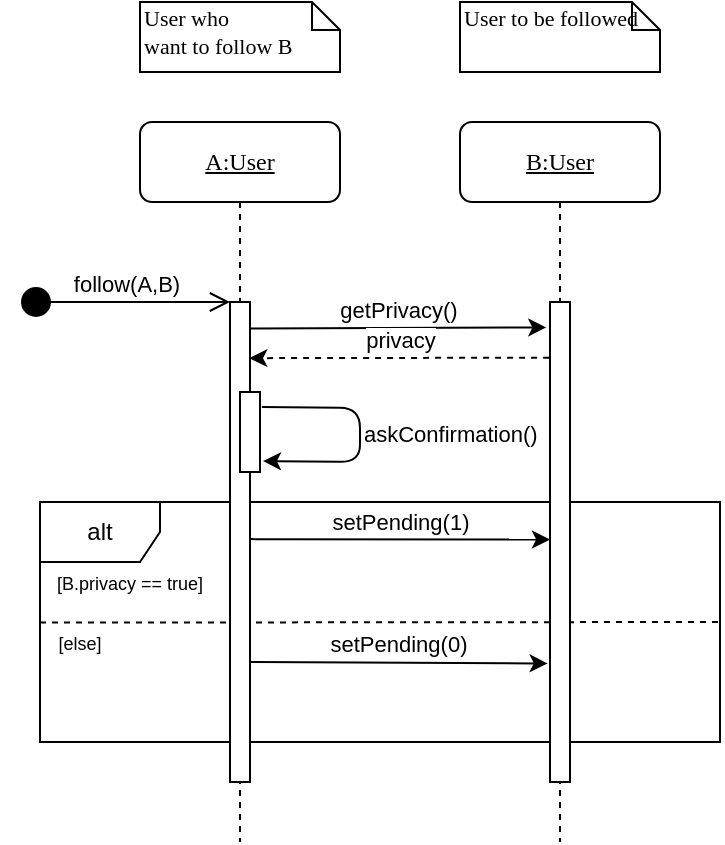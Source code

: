 <mxfile version="13.0.3" type="device"><diagram name="Page-1" id="13e1069c-82ec-6db2-03f1-153e76fe0fe0"><mxGraphModel dx="488" dy="286" grid="1" gridSize="10" guides="1" tooltips="1" connect="1" arrows="1" fold="1" page="1" pageScale="1" pageWidth="1100" pageHeight="850" background="#ffffff" math="0" shadow="0"><root><mxCell id="0"/><mxCell id="1" parent="0"/><mxCell id="RdYqkUsbzu6zwM44UYpW-9" value="" style="endArrow=none;dashed=1;html=1;exitX=0.002;exitY=0.502;exitDx=0;exitDy=0;exitPerimeter=0;" parent="1" edge="1"><mxGeometry width="50" height="50" relative="1" as="geometry"><mxPoint x="60" y="350.3" as="sourcePoint"/><mxPoint x="400" y="350" as="targetPoint"/></mxGeometry></mxCell><mxCell id="RdYqkUsbzu6zwM44UYpW-6" value="alt" style="shape=umlFrame;whiteSpace=wrap;html=1;" parent="1" vertex="1"><mxGeometry x="60" y="290" width="340" height="120" as="geometry"/></mxCell><mxCell id="7baba1c4bc27f4b0-2" value="&lt;u&gt;B:User&lt;/u&gt;" style="shape=umlLifeline;perimeter=lifelinePerimeter;whiteSpace=wrap;html=1;container=1;collapsible=0;recursiveResize=0;outlineConnect=0;rounded=1;shadow=0;comic=0;labelBackgroundColor=none;strokeWidth=1;fontFamily=Verdana;fontSize=12;align=center;" parent="1" vertex="1"><mxGeometry x="270" y="100" width="100" height="360" as="geometry"/></mxCell><mxCell id="7baba1c4bc27f4b0-10" value="" style="html=1;points=[];perimeter=orthogonalPerimeter;rounded=0;shadow=0;comic=0;labelBackgroundColor=none;strokeWidth=1;fontFamily=Verdana;fontSize=12;align=center;" parent="7baba1c4bc27f4b0-2" vertex="1"><mxGeometry x="45" y="90" width="10" height="240" as="geometry"/></mxCell><mxCell id="7baba1c4bc27f4b0-8" value="&lt;u&gt;A:User&lt;/u&gt;" style="shape=umlLifeline;perimeter=lifelinePerimeter;whiteSpace=wrap;html=1;container=1;collapsible=0;recursiveResize=0;outlineConnect=0;rounded=1;shadow=0;comic=0;labelBackgroundColor=none;strokeWidth=1;fontFamily=Verdana;fontSize=12;align=center;" parent="1" vertex="1"><mxGeometry x="110" y="100" width="100" height="360" as="geometry"/></mxCell><mxCell id="7baba1c4bc27f4b0-9" value="" style="html=1;points=[];perimeter=orthogonalPerimeter;rounded=0;shadow=0;comic=0;labelBackgroundColor=none;strokeWidth=1;fontFamily=Verdana;fontSize=12;align=center;" parent="7baba1c4bc27f4b0-8" vertex="1"><mxGeometry x="45" y="90" width="10" height="240" as="geometry"/></mxCell><mxCell id="7baba1c4bc27f4b0-40" value="&lt;font style=&quot;font-size: 11px&quot;&gt;User who&lt;br&gt;want to follow B&lt;/font&gt;" style="shape=note;whiteSpace=wrap;html=1;size=14;verticalAlign=top;align=left;spacingTop=-6;rounded=0;shadow=0;comic=0;labelBackgroundColor=none;strokeWidth=1;fontFamily=Verdana;fontSize=12" parent="1" vertex="1"><mxGeometry x="110" y="40" width="100" height="35" as="geometry"/></mxCell><mxCell id="7baba1c4bc27f4b0-41" value="&lt;font style=&quot;font-size: 11px&quot;&gt;User to be followed&lt;/font&gt;" style="shape=note;whiteSpace=wrap;html=1;size=14;verticalAlign=top;align=left;spacingTop=-6;rounded=0;shadow=0;comic=0;labelBackgroundColor=none;strokeWidth=1;fontFamily=Verdana;fontSize=12" parent="1" vertex="1"><mxGeometry x="270" y="40" width="100" height="35" as="geometry"/></mxCell><mxCell id="ivGdjOSFw-aR2tJ6jrJU-1" value="follow(A,B)" style="html=1;verticalAlign=bottom;startArrow=circle;startFill=1;endArrow=open;startSize=6;endSize=8;" parent="1" edge="1" target="7baba1c4bc27f4b0-9"><mxGeometry width="80" relative="1" as="geometry"><mxPoint x="50" y="190" as="sourcePoint"/><mxPoint x="145" y="190" as="targetPoint"/></mxGeometry></mxCell><mxCell id="1HTQ2M5M5Dj5Dm883O6j-6" value="getPrivacy()" style="endArrow=classic;html=1;exitX=1.033;exitY=0.055;exitDx=0;exitDy=0;exitPerimeter=0;entryX=-0.186;entryY=0.053;entryDx=0;entryDy=0;entryPerimeter=0;labelPosition=center;verticalLabelPosition=top;align=center;verticalAlign=bottom;" edge="1" parent="1" source="7baba1c4bc27f4b0-9" target="7baba1c4bc27f4b0-10"><mxGeometry width="50" height="50" relative="1" as="geometry"><mxPoint x="240" y="260" as="sourcePoint"/><mxPoint x="290" y="210" as="targetPoint"/></mxGeometry></mxCell><mxCell id="1HTQ2M5M5Dj5Dm883O6j-8" value="privacy" style="endArrow=classic;html=1;exitX=-0.044;exitY=0.116;exitDx=0;exitDy=0;exitPerimeter=0;labelPosition=center;verticalLabelPosition=top;align=center;verticalAlign=bottom;dashed=1;entryX=0.96;entryY=0.117;entryDx=0;entryDy=0;entryPerimeter=0;" edge="1" parent="1" source="7baba1c4bc27f4b0-10" target="7baba1c4bc27f4b0-9"><mxGeometry width="50" height="50" relative="1" as="geometry"><mxPoint x="240" y="260" as="sourcePoint"/><mxPoint x="168" y="230" as="targetPoint"/></mxGeometry></mxCell><mxCell id="1HTQ2M5M5Dj5Dm883O6j-16" value="setPending(1)" style="endArrow=classic;html=1;entryX=0.002;entryY=0.473;entryDx=0;entryDy=0;entryPerimeter=0;labelPosition=center;verticalLabelPosition=top;align=center;verticalAlign=bottom;exitX=1.033;exitY=0.472;exitDx=0;exitDy=0;exitPerimeter=0;" edge="1" parent="1"><mxGeometry x="-0.004" width="50" height="50" relative="1" as="geometry"><mxPoint x="165.33" y="308.56" as="sourcePoint"/><mxPoint x="315.02" y="308.79" as="targetPoint"/><mxPoint as="offset"/></mxGeometry></mxCell><mxCell id="RdYqkUsbzu6zwM44UYpW-10" value="&lt;font style=&quot;font-size: 9px&quot;&gt;[B.privacy == true]&lt;/font&gt;" style="text;html=1;strokeColor=none;fillColor=none;align=center;verticalAlign=middle;whiteSpace=wrap;rounded=0;" parent="1" vertex="1"><mxGeometry x="60" y="320" width="90" height="20" as="geometry"/></mxCell><mxCell id="RdYqkUsbzu6zwM44UYpW-11" value="&lt;font style=&quot;font-size: 9px&quot;&gt;[else]&lt;/font&gt;" style="text;html=1;strokeColor=none;fillColor=none;align=center;verticalAlign=middle;whiteSpace=wrap;rounded=0;" parent="1" vertex="1"><mxGeometry x="60" y="350" width="40" height="20" as="geometry"/></mxCell><mxCell id="1HTQ2M5M5Dj5Dm883O6j-17" value="setPending(0)" style="endArrow=classic;html=1;entryX=-0.029;entryY=0.304;entryDx=0;entryDy=0;entryPerimeter=0;labelPosition=center;verticalLabelPosition=top;align=center;verticalAlign=bottom;exitX=1.089;exitY=0.302;exitDx=0;exitDy=0;exitPerimeter=0;" edge="1" parent="1"><mxGeometry x="-0.004" width="50" height="50" relative="1" as="geometry"><mxPoint x="165" y="370" as="sourcePoint"/><mxPoint x="313.82" y="370.72" as="targetPoint"/><mxPoint as="offset"/></mxGeometry></mxCell><mxCell id="1HTQ2M5M5Dj5Dm883O6j-18" value="" style="html=1;points=[];perimeter=orthogonalPerimeter;rounded=0;shadow=0;comic=0;labelBackgroundColor=none;strokeWidth=1;fontFamily=Verdana;fontSize=12;align=center;" vertex="1" parent="1"><mxGeometry x="160" y="235" width="10" height="40" as="geometry"/></mxCell><mxCell id="1HTQ2M5M5Dj5Dm883O6j-19" value="askConfirmation()" style="endArrow=classic;html=1;exitX=1.093;exitY=0.189;exitDx=0;exitDy=0;exitPerimeter=0;entryX=1.149;entryY=0.863;entryDx=0;entryDy=0;entryPerimeter=0;labelPosition=right;verticalLabelPosition=middle;align=left;verticalAlign=middle;" edge="1" parent="1" source="1HTQ2M5M5Dj5Dm883O6j-18" target="1HTQ2M5M5Dj5Dm883O6j-18"><mxGeometry width="50" height="50" relative="1" as="geometry"><mxPoint x="190" y="280" as="sourcePoint"/><mxPoint x="240" y="230" as="targetPoint"/><Array as="points"><mxPoint x="220" y="243"/><mxPoint x="220" y="270"/></Array></mxGeometry></mxCell></root></mxGraphModel></diagram></mxfile>